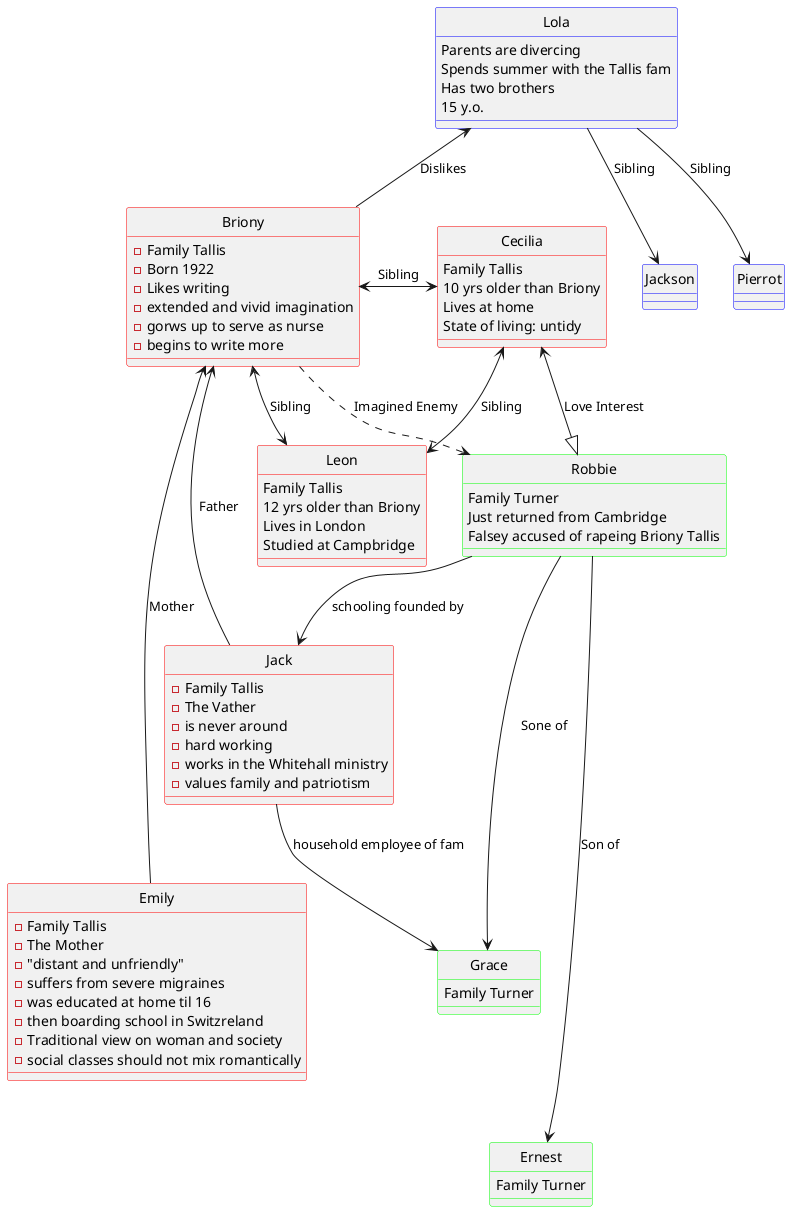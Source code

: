 @startuml

hide class circle

!define Color_Tallis #FF0000
!define Color_Turner #00FF00
!define Color_Quincey #0000FF


class Briony #Color_Tallis {
	- Family Tallis
	- Born 1922
	- Likes writing
	- extended and vivid imagination
	- gorws up to serve as nurse
	- begins to write more
}

class Cecilia #Color_Tallis{
	Family Tallis
	10 yrs older than Briony
	Lives at home
	State of living: untidy
}

class Leon #Color_Tallis{
	Family Tallis
	12 yrs older than Briony
	Lives in London
	Studied at Campbridge
}

class Robbie #Color_Turner {
	Family Turner
	Just returned from Cambridge
	Falsey accused of rapeing Briony Tallis
}

class Grace #Color_Turner {
	Family Turner
}

class Jack #Color_Tallis{
	- Family Tallis
	- The Vather
	- is never around
	- hard working
	- works in the Whitehall ministry
	- values family and patriotism
}

class Lola #Color_Quincey {
	Parents are divercing
	Spends summer with the Tallis fam
	Has two brothers
	15 y.o.
}

class Jackson #Color_Quincey {
	}
class Pierrot #Color_Quincey {
	}

class Emily #Color_Tallis {
	- Family Tallis
	- The Mother
	- "distant and unfriendly"
	- suffers from severe migraines
	- was educated at home til 16
	- then boarding school in Switzreland
	- Traditional view on woman and society
	- social classes should not mix romantically
}

class Ernest #Color_Turner {
	Family Turner
}

Emily --> Briony : Mother
Jack --> Briony : Father
Jack --> Grace : household employee of fam
Briony <--> Cecilia : Sibling
Briony <--> Leon : Sibling
Cecilia <--> Leon : Sibling
Briony --> Lola : Dislikes
Briony ..> Robbie : Imagined Enemy
Lola --> Jackson : Sibling
Lola --> Pierrot : Sibling
Robbie --> Grace : Sone of
Robbie --> Jack : schooling founded by
Robbie --> Ernest : Son of
Cecilia <--|> Robbie : Love Interest

' Family Binding
Jack -[hidden]- Emily
Grace -[hidden]- Ernest

' Alignment
Briony -up[hidden]- Lola
Briony -left[hidden]- Cecilia
@enduml
